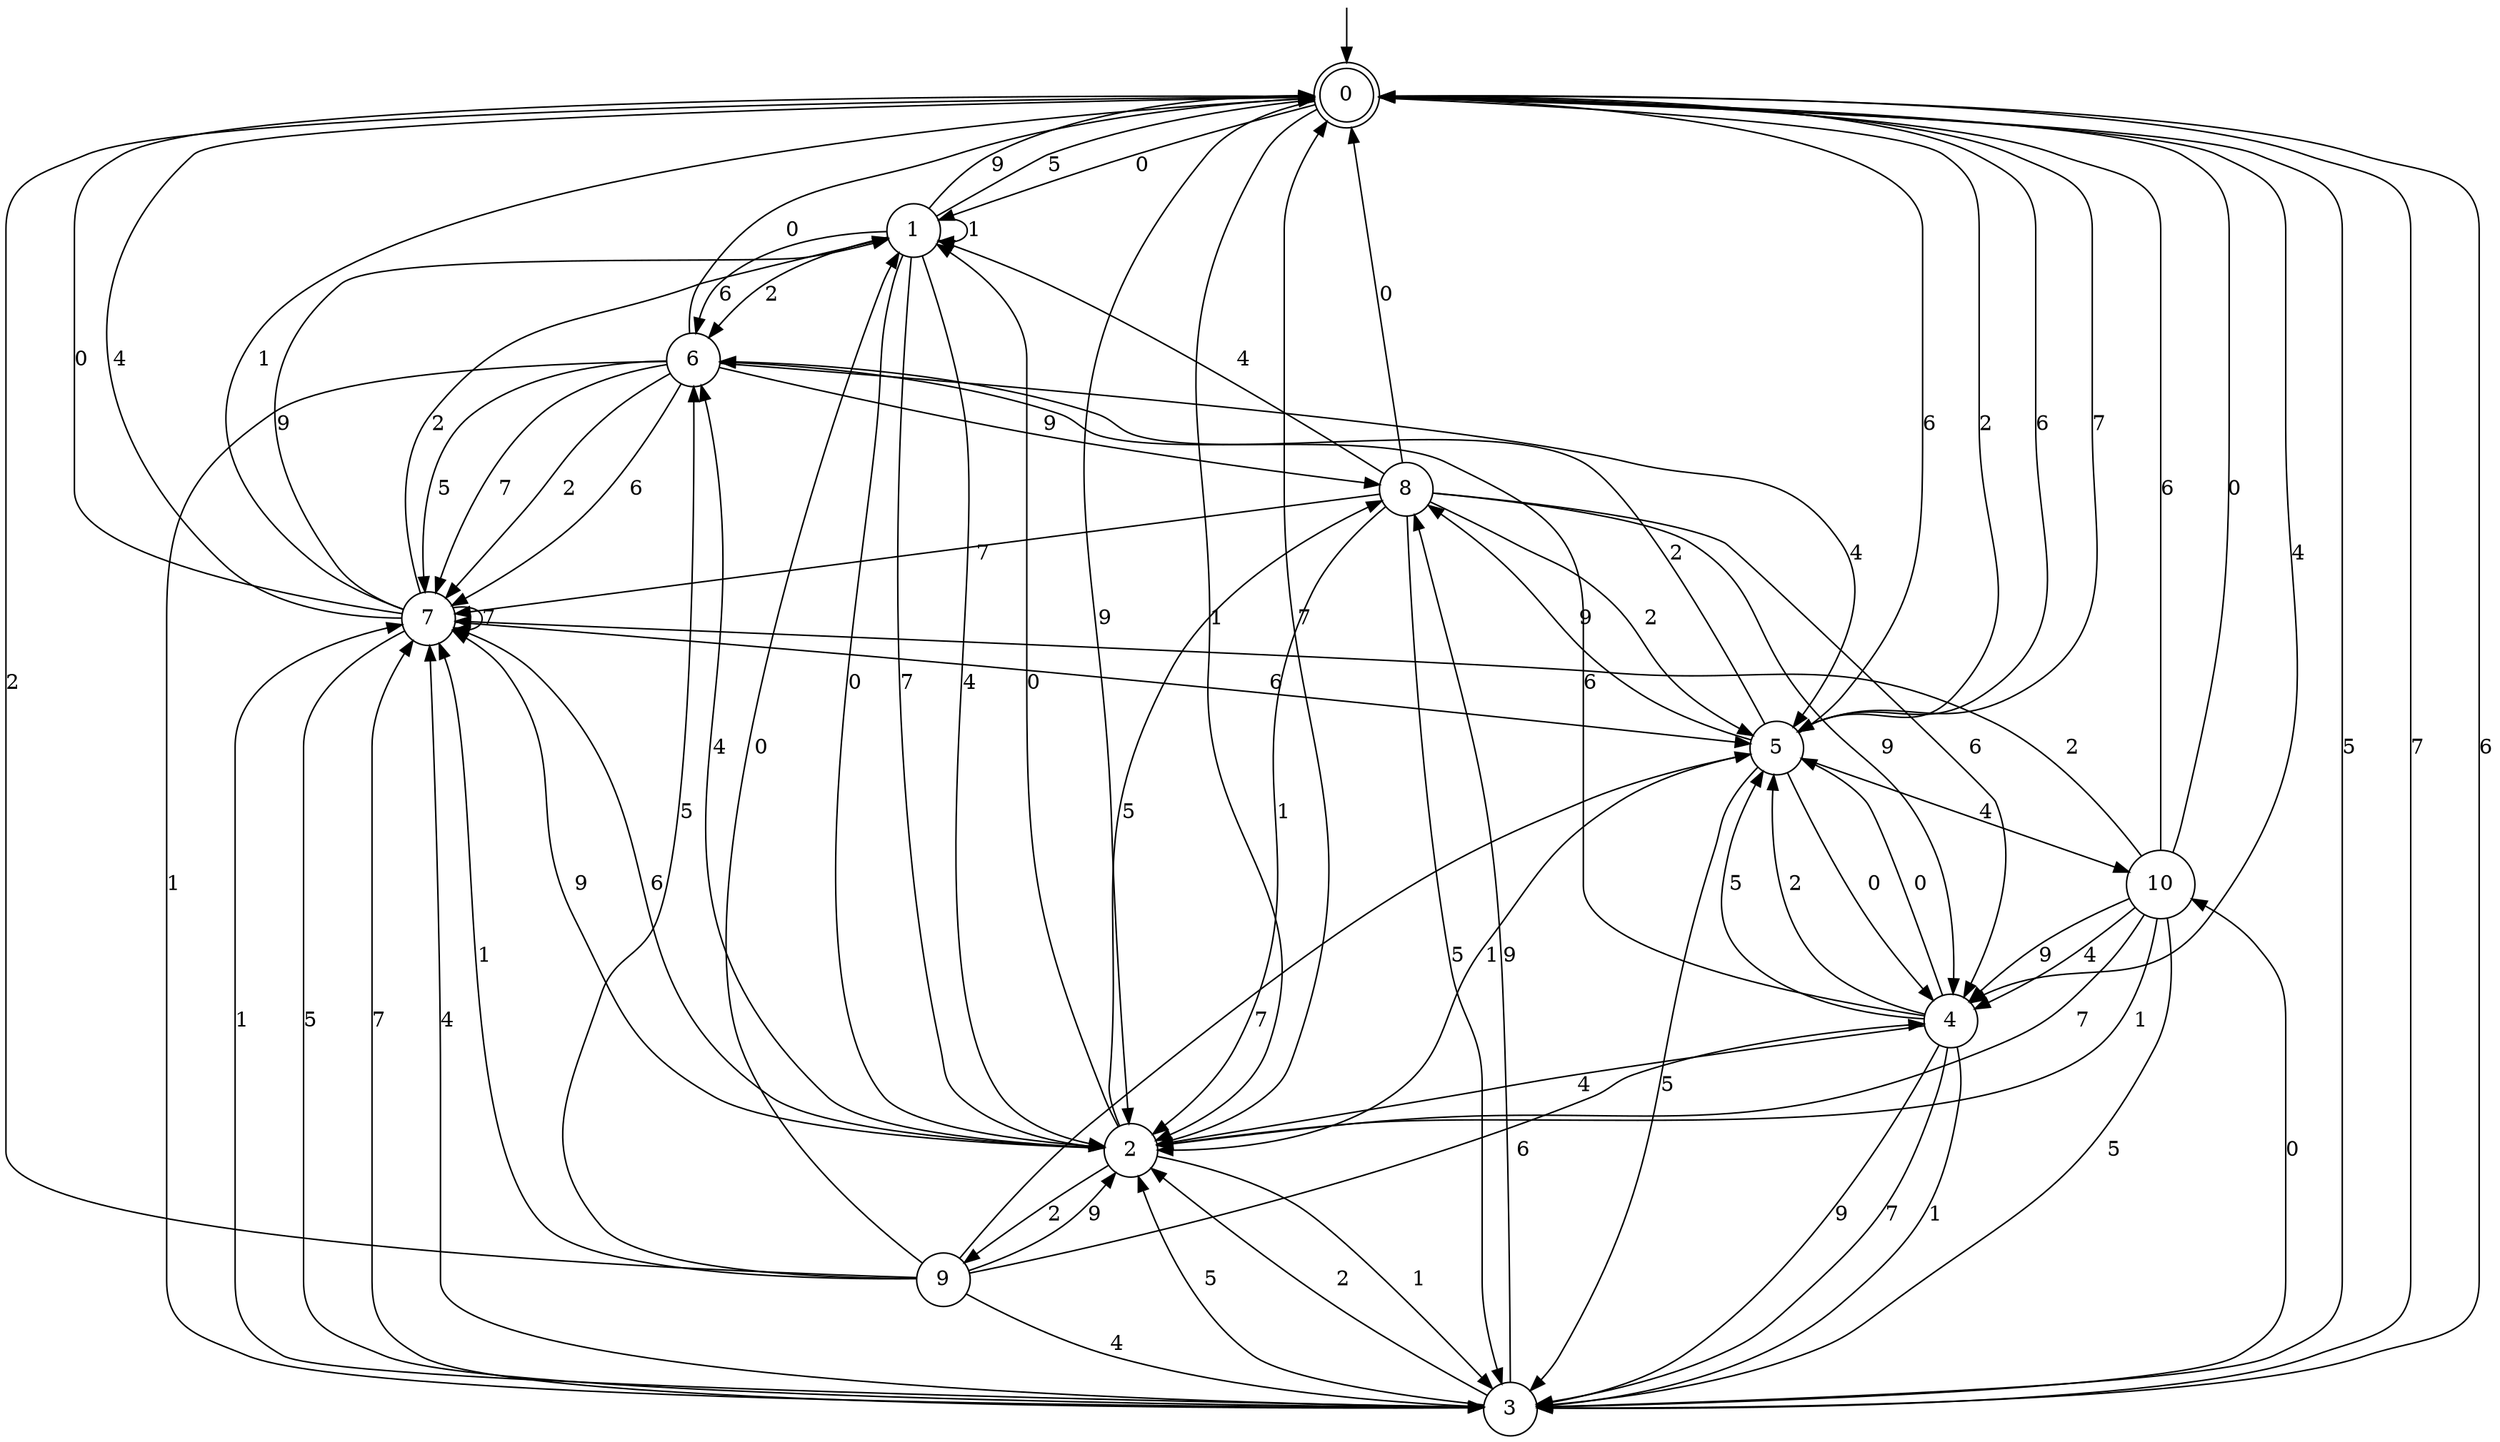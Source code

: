 digraph g {

	s0 [shape="doublecircle" label="0"];
	s1 [shape="circle" label="1"];
	s2 [shape="circle" label="2"];
	s3 [shape="circle" label="3"];
	s4 [shape="circle" label="4"];
	s5 [shape="circle" label="5"];
	s6 [shape="circle" label="6"];
	s7 [shape="circle" label="7"];
	s8 [shape="circle" label="8"];
	s9 [shape="circle" label="9"];
	s10 [shape="circle" label="10"];
	s0 -> s1 [label="0"];
	s0 -> s2 [label="9"];
	s0 -> s3 [label="5"];
	s0 -> s3 [label="7"];
	s0 -> s4 [label="4"];
	s0 -> s5 [label="2"];
	s0 -> s2 [label="1"];
	s0 -> s5 [label="6"];
	s1 -> s2 [label="0"];
	s1 -> s0 [label="9"];
	s1 -> s0 [label="5"];
	s1 -> s2 [label="7"];
	s1 -> s2 [label="4"];
	s1 -> s6 [label="2"];
	s1 -> s1 [label="1"];
	s1 -> s6 [label="6"];
	s2 -> s1 [label="0"];
	s2 -> s7 [label="9"];
	s2 -> s8 [label="5"];
	s2 -> s0 [label="7"];
	s2 -> s6 [label="4"];
	s2 -> s9 [label="2"];
	s2 -> s3 [label="1"];
	s2 -> s7 [label="6"];
	s3 -> s10 [label="0"];
	s3 -> s8 [label="9"];
	s3 -> s2 [label="5"];
	s3 -> s7 [label="7"];
	s3 -> s7 [label="4"];
	s3 -> s2 [label="2"];
	s3 -> s7 [label="1"];
	s3 -> s0 [label="6"];
	s4 -> s5 [label="0"];
	s4 -> s3 [label="9"];
	s4 -> s5 [label="5"];
	s4 -> s3 [label="7"];
	s4 -> s2 [label="4"];
	s4 -> s5 [label="2"];
	s4 -> s3 [label="1"];
	s4 -> s6 [label="6"];
	s5 -> s4 [label="0"];
	s5 -> s8 [label="9"];
	s5 -> s3 [label="5"];
	s5 -> s0 [label="7"];
	s5 -> s10 [label="4"];
	s5 -> s6 [label="2"];
	s5 -> s2 [label="1"];
	s5 -> s0 [label="6"];
	s6 -> s0 [label="0"];
	s6 -> s8 [label="9"];
	s6 -> s7 [label="5"];
	s6 -> s7 [label="7"];
	s6 -> s5 [label="4"];
	s6 -> s7 [label="2"];
	s6 -> s3 [label="1"];
	s6 -> s7 [label="6"];
	s7 -> s0 [label="0"];
	s7 -> s1 [label="9"];
	s7 -> s3 [label="5"];
	s7 -> s7 [label="7"];
	s7 -> s0 [label="4"];
	s7 -> s1 [label="2"];
	s7 -> s0 [label="1"];
	s7 -> s5 [label="6"];
	s8 -> s0 [label="0"];
	s8 -> s4 [label="9"];
	s8 -> s3 [label="5"];
	s8 -> s7 [label="7"];
	s8 -> s1 [label="4"];
	s8 -> s5 [label="2"];
	s8 -> s2 [label="1"];
	s8 -> s4 [label="6"];
	s9 -> s1 [label="0"];
	s9 -> s2 [label="9"];
	s9 -> s6 [label="5"];
	s9 -> s5 [label="7"];
	s9 -> s3 [label="4"];
	s9 -> s0 [label="2"];
	s9 -> s7 [label="1"];
	s9 -> s4 [label="6"];
	s10 -> s0 [label="0"];
	s10 -> s4 [label="9"];
	s10 -> s3 [label="5"];
	s10 -> s2 [label="7"];
	s10 -> s4 [label="4"];
	s10 -> s7 [label="2"];
	s10 -> s2 [label="1"];
	s10 -> s0 [label="6"];

__start0 [label="" shape="none" width="0" height="0"];
__start0 -> s0;

}
